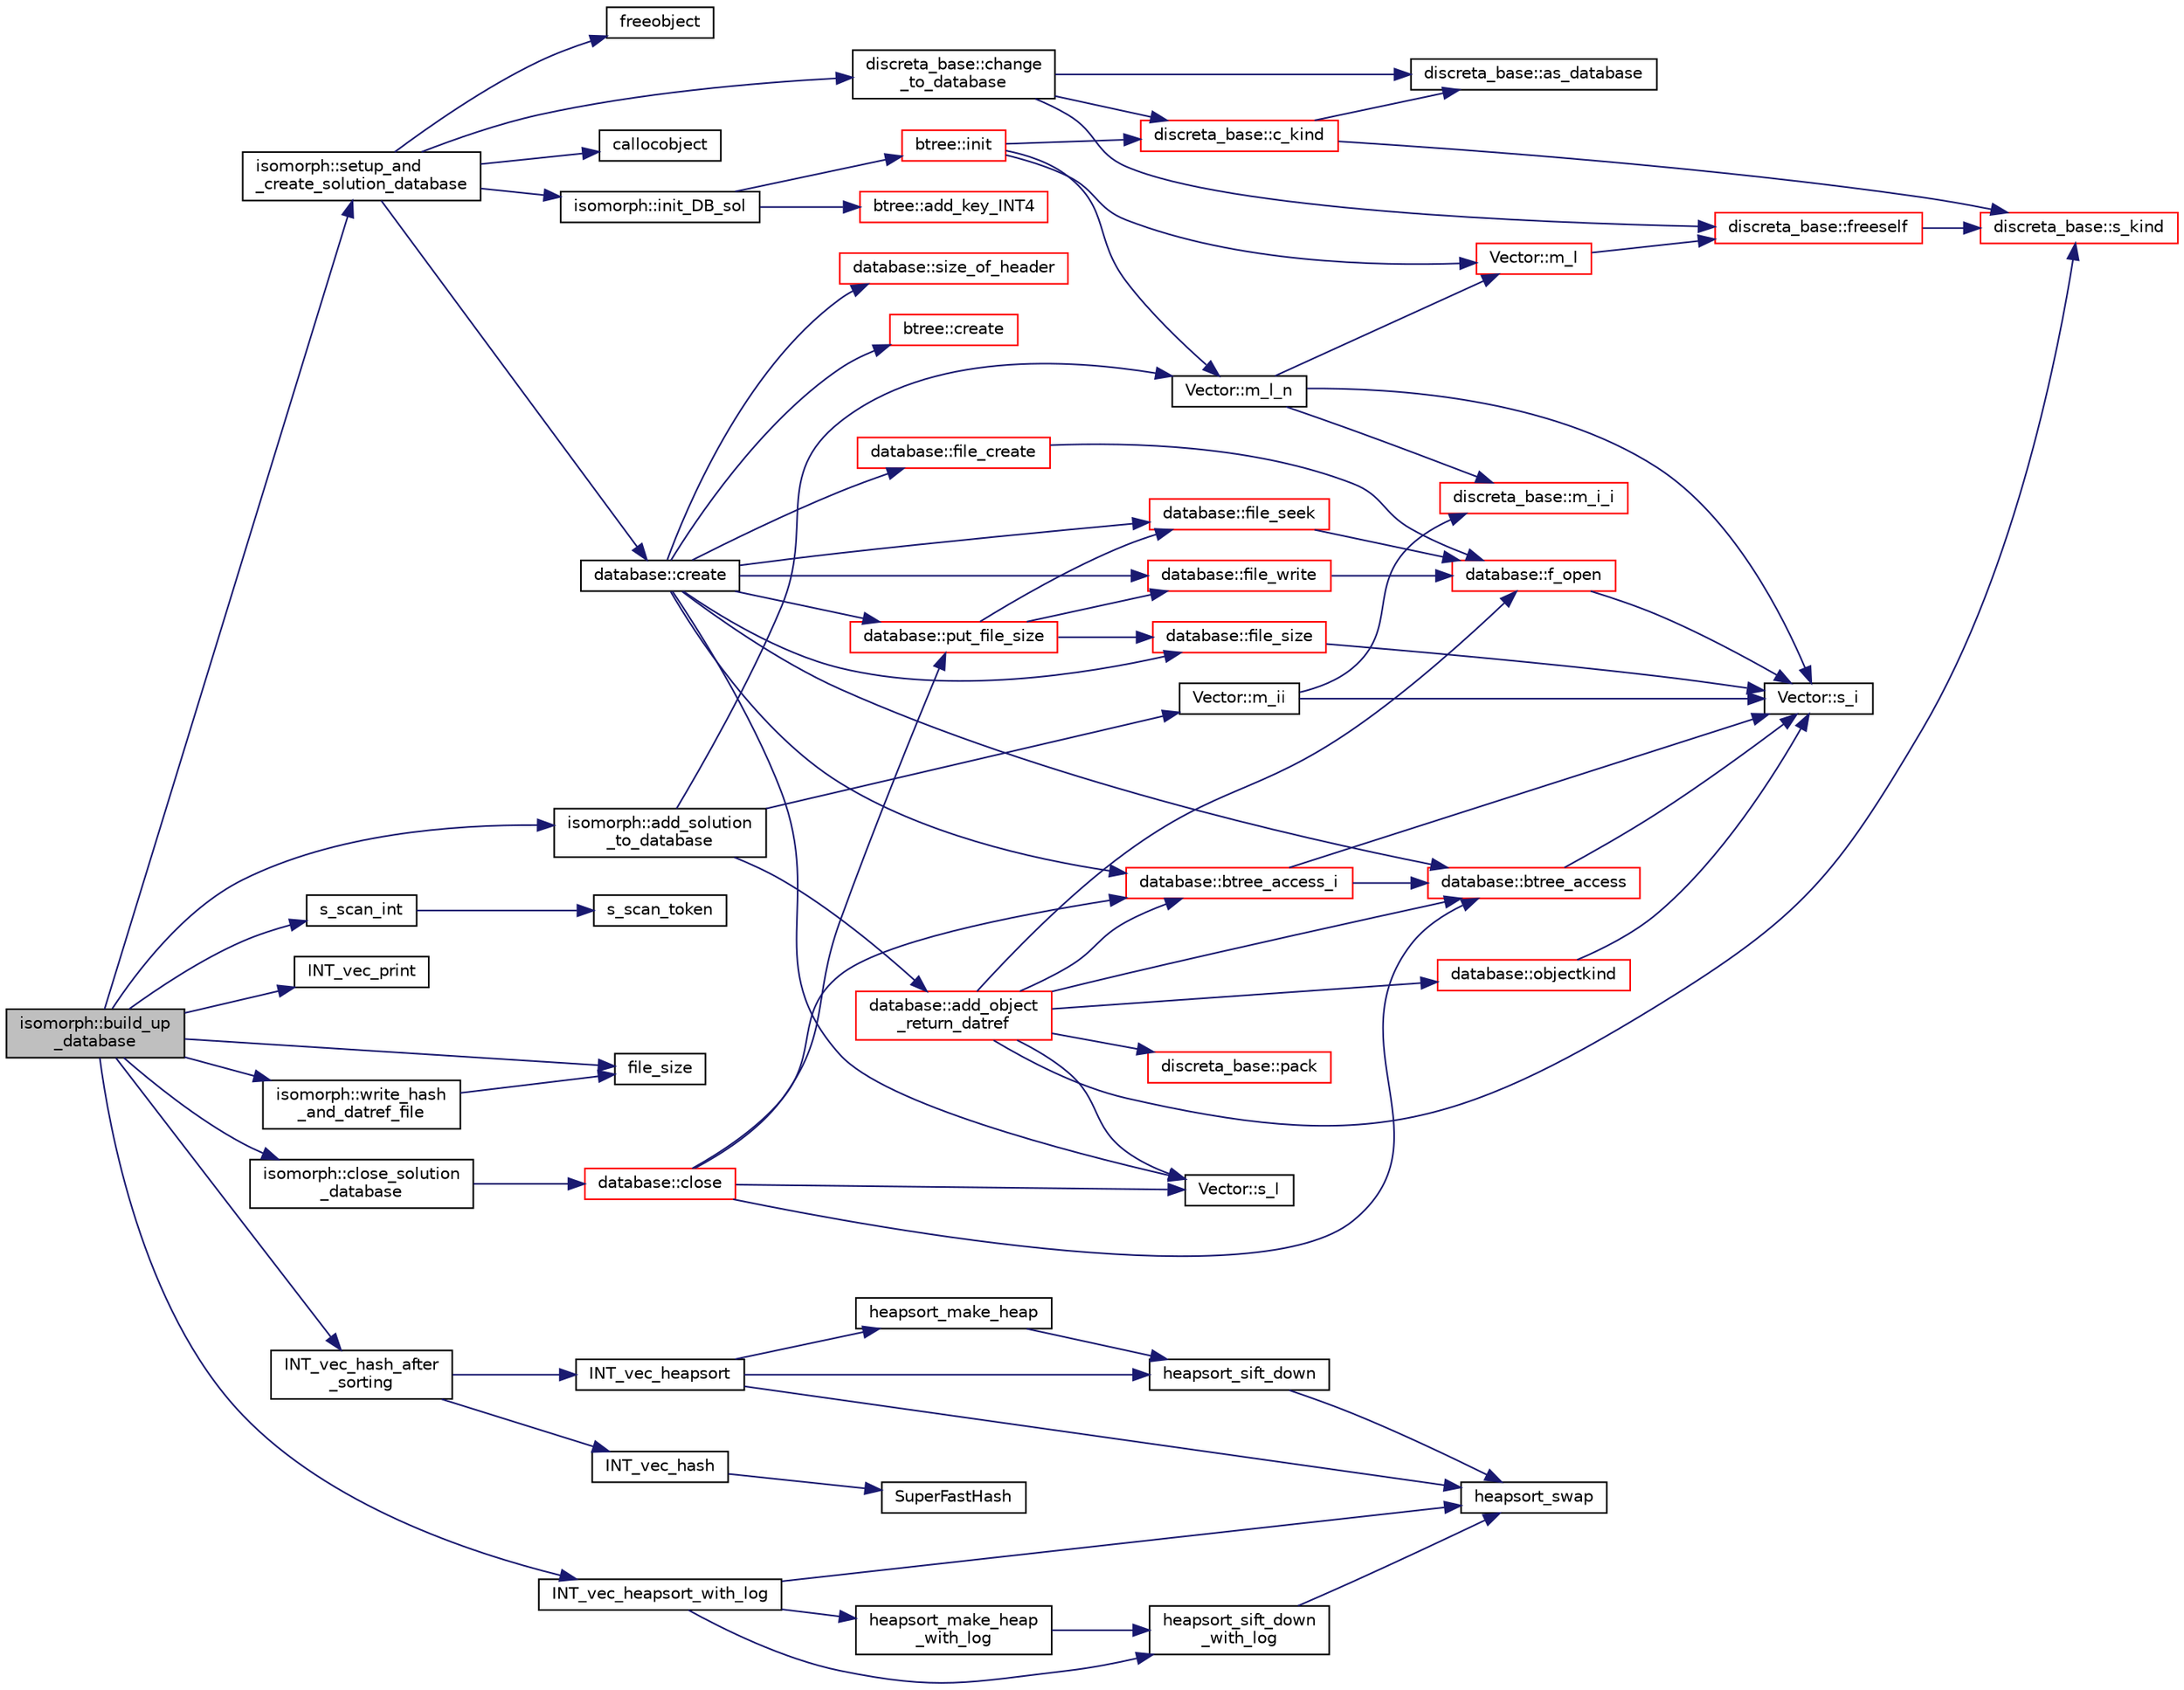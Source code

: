 digraph "isomorph::build_up_database"
{
  edge [fontname="Helvetica",fontsize="10",labelfontname="Helvetica",labelfontsize="10"];
  node [fontname="Helvetica",fontsize="10",shape=record];
  rankdir="LR";
  Node423 [label="isomorph::build_up\l_database",height=0.2,width=0.4,color="black", fillcolor="grey75", style="filled", fontcolor="black"];
  Node423 -> Node424 [color="midnightblue",fontsize="10",style="solid",fontname="Helvetica"];
  Node424 [label="isomorph::setup_and\l_create_solution_database",height=0.2,width=0.4,color="black", fillcolor="white", style="filled",URL="$d3/d5f/classisomorph.html#a810a22dfde3c43272107c743ec819b0e"];
  Node424 -> Node425 [color="midnightblue",fontsize="10",style="solid",fontname="Helvetica"];
  Node425 [label="freeobject",height=0.2,width=0.4,color="black", fillcolor="white", style="filled",URL="$d9/d60/discreta_8h.html#a3bd8a0c7f8d0451709f6e310536ff2ae"];
  Node424 -> Node426 [color="midnightblue",fontsize="10",style="solid",fontname="Helvetica"];
  Node426 [label="callocobject",height=0.2,width=0.4,color="black", fillcolor="white", style="filled",URL="$d9/d60/discreta_8h.html#a8bbcb8338d159223714097d10e94364d"];
  Node424 -> Node427 [color="midnightblue",fontsize="10",style="solid",fontname="Helvetica"];
  Node427 [label="discreta_base::change\l_to_database",height=0.2,width=0.4,color="black", fillcolor="white", style="filled",URL="$d7/d71/classdiscreta__base.html#a9187fb1e0526e3d327b78bb19475ae40"];
  Node427 -> Node428 [color="midnightblue",fontsize="10",style="solid",fontname="Helvetica"];
  Node428 [label="discreta_base::freeself",height=0.2,width=0.4,color="red", fillcolor="white", style="filled",URL="$d7/d71/classdiscreta__base.html#a9a3c9501a562293b5667c11b9174d6e5"];
  Node428 -> Node431 [color="midnightblue",fontsize="10",style="solid",fontname="Helvetica"];
  Node431 [label="discreta_base::s_kind",height=0.2,width=0.4,color="red", fillcolor="white", style="filled",URL="$d7/d71/classdiscreta__base.html#a8a830025c74adbbc3362418a7c2ba157"];
  Node427 -> Node476 [color="midnightblue",fontsize="10",style="solid",fontname="Helvetica"];
  Node476 [label="discreta_base::c_kind",height=0.2,width=0.4,color="red", fillcolor="white", style="filled",URL="$d7/d71/classdiscreta__base.html#adc2ff61589c2d083688e7a43f333cb62"];
  Node476 -> Node468 [color="midnightblue",fontsize="10",style="solid",fontname="Helvetica"];
  Node468 [label="discreta_base::as_database",height=0.2,width=0.4,color="black", fillcolor="white", style="filled",URL="$d7/d71/classdiscreta__base.html#ab055d39d58210a2b03ba3d33703b09a9"];
  Node476 -> Node431 [color="midnightblue",fontsize="10",style="solid",fontname="Helvetica"];
  Node427 -> Node468 [color="midnightblue",fontsize="10",style="solid",fontname="Helvetica"];
  Node424 -> Node499 [color="midnightblue",fontsize="10",style="solid",fontname="Helvetica"];
  Node499 [label="isomorph::init_DB_sol",height=0.2,width=0.4,color="black", fillcolor="white", style="filled",URL="$d3/d5f/classisomorph.html#afd8d8a546fa9a7bc6f211b216e291039"];
  Node499 -> Node500 [color="midnightblue",fontsize="10",style="solid",fontname="Helvetica"];
  Node500 [label="btree::init",height=0.2,width=0.4,color="red", fillcolor="white", style="filled",URL="$dd/db0/classbtree.html#a3c88706e9886f1f9bc142b511aeab642"];
  Node500 -> Node501 [color="midnightblue",fontsize="10",style="solid",fontname="Helvetica"];
  Node501 [label="Vector::m_l_n",height=0.2,width=0.4,color="black", fillcolor="white", style="filled",URL="$d5/db2/class_vector.html#a5c7c126e6266ecdc832c5ce5bc1cca2f"];
  Node501 -> Node502 [color="midnightblue",fontsize="10",style="solid",fontname="Helvetica"];
  Node502 [label="Vector::m_l",height=0.2,width=0.4,color="red", fillcolor="white", style="filled",URL="$d5/db2/class_vector.html#a00f5520c2a6b4f5282a1a8bcf8ea74eb"];
  Node502 -> Node428 [color="midnightblue",fontsize="10",style="solid",fontname="Helvetica"];
  Node501 -> Node493 [color="midnightblue",fontsize="10",style="solid",fontname="Helvetica"];
  Node493 [label="Vector::s_i",height=0.2,width=0.4,color="black", fillcolor="white", style="filled",URL="$d5/db2/class_vector.html#a1c4fe1752523df8119f70dd550244871"];
  Node501 -> Node504 [color="midnightblue",fontsize="10",style="solid",fontname="Helvetica"];
  Node504 [label="discreta_base::m_i_i",height=0.2,width=0.4,color="red", fillcolor="white", style="filled",URL="$d7/d71/classdiscreta__base.html#aa231464a9d4bc233f66608021c9ad997"];
  Node500 -> Node476 [color="midnightblue",fontsize="10",style="solid",fontname="Helvetica"];
  Node500 -> Node502 [color="midnightblue",fontsize="10",style="solid",fontname="Helvetica"];
  Node499 -> Node522 [color="midnightblue",fontsize="10",style="solid",fontname="Helvetica"];
  Node522 [label="btree::add_key_INT4",height=0.2,width=0.4,color="red", fillcolor="white", style="filled",URL="$dd/db0/classbtree.html#a4c42710e5f8cb4e3991d591fe2ae6f42"];
  Node424 -> Node537 [color="midnightblue",fontsize="10",style="solid",fontname="Helvetica"];
  Node537 [label="database::create",height=0.2,width=0.4,color="black", fillcolor="white", style="filled",URL="$db/d72/classdatabase.html#a41d486156468426370c803bea3976cf1"];
  Node537 -> Node538 [color="midnightblue",fontsize="10",style="solid",fontname="Helvetica"];
  Node538 [label="database::size_of_header",height=0.2,width=0.4,color="red", fillcolor="white", style="filled",URL="$db/d72/classdatabase.html#a06a4fb255387e8bac32d98d365a90019"];
  Node537 -> Node540 [color="midnightblue",fontsize="10",style="solid",fontname="Helvetica"];
  Node540 [label="database::file_create",height=0.2,width=0.4,color="red", fillcolor="white", style="filled",URL="$db/d72/classdatabase.html#afffc9413d00af2e69d9852773a2eb344"];
  Node540 -> Node545 [color="midnightblue",fontsize="10",style="solid",fontname="Helvetica"];
  Node545 [label="database::f_open",height=0.2,width=0.4,color="red", fillcolor="white", style="filled",URL="$db/d72/classdatabase.html#a2cac52c70b09d1a6771bddab2220b3e7"];
  Node545 -> Node493 [color="midnightblue",fontsize="10",style="solid",fontname="Helvetica"];
  Node537 -> Node546 [color="midnightblue",fontsize="10",style="solid",fontname="Helvetica"];
  Node546 [label="database::file_size",height=0.2,width=0.4,color="red", fillcolor="white", style="filled",URL="$db/d72/classdatabase.html#a8547ac1fa93cdcd8ec464cac1ec24c5d"];
  Node546 -> Node493 [color="midnightblue",fontsize="10",style="solid",fontname="Helvetica"];
  Node537 -> Node547 [color="midnightblue",fontsize="10",style="solid",fontname="Helvetica"];
  Node547 [label="database::file_seek",height=0.2,width=0.4,color="red", fillcolor="white", style="filled",URL="$db/d72/classdatabase.html#a67ff377651f4ac089241ebff60e17ed6"];
  Node547 -> Node545 [color="midnightblue",fontsize="10",style="solid",fontname="Helvetica"];
  Node537 -> Node548 [color="midnightblue",fontsize="10",style="solid",fontname="Helvetica"];
  Node548 [label="database::file_write",height=0.2,width=0.4,color="red", fillcolor="white", style="filled",URL="$db/d72/classdatabase.html#a42d32ba51ad8ccd2a0adfd1a147f6230"];
  Node548 -> Node545 [color="midnightblue",fontsize="10",style="solid",fontname="Helvetica"];
  Node537 -> Node549 [color="midnightblue",fontsize="10",style="solid",fontname="Helvetica"];
  Node549 [label="database::put_file_size",height=0.2,width=0.4,color="red", fillcolor="white", style="filled",URL="$db/d72/classdatabase.html#a3490df2b9feac3d2cfab8a5d00033ab4"];
  Node549 -> Node547 [color="midnightblue",fontsize="10",style="solid",fontname="Helvetica"];
  Node549 -> Node546 [color="midnightblue",fontsize="10",style="solid",fontname="Helvetica"];
  Node549 -> Node548 [color="midnightblue",fontsize="10",style="solid",fontname="Helvetica"];
  Node537 -> Node551 [color="midnightblue",fontsize="10",style="solid",fontname="Helvetica"];
  Node551 [label="database::btree_access",height=0.2,width=0.4,color="red", fillcolor="white", style="filled",URL="$db/d72/classdatabase.html#a30109ba5488b06111439f887fc1ac499"];
  Node551 -> Node493 [color="midnightblue",fontsize="10",style="solid",fontname="Helvetica"];
  Node537 -> Node533 [color="midnightblue",fontsize="10",style="solid",fontname="Helvetica"];
  Node533 [label="Vector::s_l",height=0.2,width=0.4,color="black", fillcolor="white", style="filled",URL="$d5/db2/class_vector.html#ad2dc082288f858d22a528832289e0704"];
  Node537 -> Node552 [color="midnightblue",fontsize="10",style="solid",fontname="Helvetica"];
  Node552 [label="database::btree_access_i",height=0.2,width=0.4,color="red", fillcolor="white", style="filled",URL="$db/d72/classdatabase.html#a215047d1b32b8bd54f91a7bdca168eee"];
  Node552 -> Node551 [color="midnightblue",fontsize="10",style="solid",fontname="Helvetica"];
  Node552 -> Node493 [color="midnightblue",fontsize="10",style="solid",fontname="Helvetica"];
  Node537 -> Node553 [color="midnightblue",fontsize="10",style="solid",fontname="Helvetica"];
  Node553 [label="btree::create",height=0.2,width=0.4,color="red", fillcolor="white", style="filled",URL="$dd/db0/classbtree.html#ae46050f7dc1057d21cddcd6b2e3496d9"];
  Node423 -> Node561 [color="midnightblue",fontsize="10",style="solid",fontname="Helvetica"];
  Node561 [label="file_size",height=0.2,width=0.4,color="black", fillcolor="white", style="filled",URL="$df/dbf/sajeeb_8_c.html#a5c37cf5785204b6e9adf647dc14d0e50"];
  Node423 -> Node562 [color="midnightblue",fontsize="10",style="solid",fontname="Helvetica"];
  Node562 [label="s_scan_int",height=0.2,width=0.4,color="black", fillcolor="white", style="filled",URL="$d5/db4/io__and__os_8h.html#ab43cab8ae063700a2fc82113b69eea5f"];
  Node562 -> Node563 [color="midnightblue",fontsize="10",style="solid",fontname="Helvetica"];
  Node563 [label="s_scan_token",height=0.2,width=0.4,color="black", fillcolor="white", style="filled",URL="$d4/d74/util_8_c.html#a8d1a4ad92d09138f7a1a7e389469ed45"];
  Node423 -> Node564 [color="midnightblue",fontsize="10",style="solid",fontname="Helvetica"];
  Node564 [label="INT_vec_print",height=0.2,width=0.4,color="black", fillcolor="white", style="filled",URL="$df/dbf/sajeeb_8_c.html#a79a5901af0b47dd0d694109543c027fe"];
  Node423 -> Node565 [color="midnightblue",fontsize="10",style="solid",fontname="Helvetica"];
  Node565 [label="INT_vec_hash_after\l_sorting",height=0.2,width=0.4,color="black", fillcolor="white", style="filled",URL="$d5/db4/io__and__os_8h.html#aeafeac33912863498dad1e3c222d54b7"];
  Node565 -> Node566 [color="midnightblue",fontsize="10",style="solid",fontname="Helvetica"];
  Node566 [label="INT_vec_heapsort",height=0.2,width=0.4,color="black", fillcolor="white", style="filled",URL="$d5/de2/foundations_2data__structures_2data__structures_8h.html#a3590ad9987f801fbfc94634300182f39"];
  Node566 -> Node567 [color="midnightblue",fontsize="10",style="solid",fontname="Helvetica"];
  Node567 [label="heapsort_make_heap",height=0.2,width=0.4,color="black", fillcolor="white", style="filled",URL="$d4/dd7/sorting_8_c.html#a42f24453d7d77eeb1338ebd1a13cfdbb"];
  Node567 -> Node568 [color="midnightblue",fontsize="10",style="solid",fontname="Helvetica"];
  Node568 [label="heapsort_sift_down",height=0.2,width=0.4,color="black", fillcolor="white", style="filled",URL="$d4/dd7/sorting_8_c.html#a65cbb1a6a3f01f511673705437ddc18b"];
  Node568 -> Node569 [color="midnightblue",fontsize="10",style="solid",fontname="Helvetica"];
  Node569 [label="heapsort_swap",height=0.2,width=0.4,color="black", fillcolor="white", style="filled",URL="$d4/dd7/sorting_8_c.html#a8f048362e6065297b19b6975bcbbfcc6"];
  Node566 -> Node569 [color="midnightblue",fontsize="10",style="solid",fontname="Helvetica"];
  Node566 -> Node568 [color="midnightblue",fontsize="10",style="solid",fontname="Helvetica"];
  Node565 -> Node570 [color="midnightblue",fontsize="10",style="solid",fontname="Helvetica"];
  Node570 [label="INT_vec_hash",height=0.2,width=0.4,color="black", fillcolor="white", style="filled",URL="$d4/d74/util_8_c.html#a2c14b1034b07b03b4df943066edeb99f"];
  Node570 -> Node571 [color="midnightblue",fontsize="10",style="solid",fontname="Helvetica"];
  Node571 [label="SuperFastHash",height=0.2,width=0.4,color="black", fillcolor="white", style="filled",URL="$d5/de2/foundations_2data__structures_2data__structures_8h.html#a11d69a8cb5ac90dfb13d2e25df8eb1ce"];
  Node423 -> Node572 [color="midnightblue",fontsize="10",style="solid",fontname="Helvetica"];
  Node572 [label="isomorph::add_solution\l_to_database",height=0.2,width=0.4,color="black", fillcolor="white", style="filled",URL="$d3/d5f/classisomorph.html#a18fee606dcd59d50cee898770d01dbc8"];
  Node572 -> Node501 [color="midnightblue",fontsize="10",style="solid",fontname="Helvetica"];
  Node572 -> Node573 [color="midnightblue",fontsize="10",style="solid",fontname="Helvetica"];
  Node573 [label="Vector::m_ii",height=0.2,width=0.4,color="black", fillcolor="white", style="filled",URL="$d5/db2/class_vector.html#aa6a97eabb43f192a47947f4f6acbb04d"];
  Node573 -> Node493 [color="midnightblue",fontsize="10",style="solid",fontname="Helvetica"];
  Node573 -> Node504 [color="midnightblue",fontsize="10",style="solid",fontname="Helvetica"];
  Node572 -> Node574 [color="midnightblue",fontsize="10",style="solid",fontname="Helvetica"];
  Node574 [label="database::add_object\l_return_datref",height=0.2,width=0.4,color="red", fillcolor="white", style="filled",URL="$db/d72/classdatabase.html#a6b0c2e6ebb9938c57ce826647ed1ad40"];
  Node574 -> Node545 [color="midnightblue",fontsize="10",style="solid",fontname="Helvetica"];
  Node574 -> Node431 [color="midnightblue",fontsize="10",style="solid",fontname="Helvetica"];
  Node574 -> Node575 [color="midnightblue",fontsize="10",style="solid",fontname="Helvetica"];
  Node575 [label="database::objectkind",height=0.2,width=0.4,color="red", fillcolor="white", style="filled",URL="$db/d72/classdatabase.html#a5b9b82f6cd851fb8826ed68085233c2d"];
  Node575 -> Node493 [color="midnightblue",fontsize="10",style="solid",fontname="Helvetica"];
  Node574 -> Node576 [color="midnightblue",fontsize="10",style="solid",fontname="Helvetica"];
  Node576 [label="discreta_base::pack",height=0.2,width=0.4,color="red", fillcolor="white", style="filled",URL="$d7/d71/classdiscreta__base.html#aca663109cfebec3214b8f55a1234b3a1"];
  Node574 -> Node551 [color="midnightblue",fontsize="10",style="solid",fontname="Helvetica"];
  Node574 -> Node533 [color="midnightblue",fontsize="10",style="solid",fontname="Helvetica"];
  Node574 -> Node552 [color="midnightblue",fontsize="10",style="solid",fontname="Helvetica"];
  Node423 -> Node610 [color="midnightblue",fontsize="10",style="solid",fontname="Helvetica"];
  Node610 [label="isomorph::write_hash\l_and_datref_file",height=0.2,width=0.4,color="black", fillcolor="white", style="filled",URL="$d3/d5f/classisomorph.html#ad4807ab9c5da6368407eb33e1767c6dd"];
  Node610 -> Node561 [color="midnightblue",fontsize="10",style="solid",fontname="Helvetica"];
  Node423 -> Node611 [color="midnightblue",fontsize="10",style="solid",fontname="Helvetica"];
  Node611 [label="INT_vec_heapsort_with_log",height=0.2,width=0.4,color="black", fillcolor="white", style="filled",URL="$d5/de2/foundations_2data__structures_2data__structures_8h.html#a9d838c341cd204ed79499960a8ed393d"];
  Node611 -> Node612 [color="midnightblue",fontsize="10",style="solid",fontname="Helvetica"];
  Node612 [label="heapsort_make_heap\l_with_log",height=0.2,width=0.4,color="black", fillcolor="white", style="filled",URL="$d4/dd7/sorting_8_c.html#a100d0747647500480fe5dc76ff98cee5"];
  Node612 -> Node613 [color="midnightblue",fontsize="10",style="solid",fontname="Helvetica"];
  Node613 [label="heapsort_sift_down\l_with_log",height=0.2,width=0.4,color="black", fillcolor="white", style="filled",URL="$d4/dd7/sorting_8_c.html#ac7af225fae479a93d6957f79734ba2a6"];
  Node613 -> Node569 [color="midnightblue",fontsize="10",style="solid",fontname="Helvetica"];
  Node611 -> Node569 [color="midnightblue",fontsize="10",style="solid",fontname="Helvetica"];
  Node611 -> Node613 [color="midnightblue",fontsize="10",style="solid",fontname="Helvetica"];
  Node423 -> Node614 [color="midnightblue",fontsize="10",style="solid",fontname="Helvetica"];
  Node614 [label="isomorph::close_solution\l_database",height=0.2,width=0.4,color="black", fillcolor="white", style="filled",URL="$d3/d5f/classisomorph.html#a4219716e51f60288361e06dd0e91810b"];
  Node614 -> Node615 [color="midnightblue",fontsize="10",style="solid",fontname="Helvetica"];
  Node615 [label="database::close",height=0.2,width=0.4,color="red", fillcolor="white", style="filled",URL="$db/d72/classdatabase.html#acdc74d15f711cab1c165989723d45caf"];
  Node615 -> Node549 [color="midnightblue",fontsize="10",style="solid",fontname="Helvetica"];
  Node615 -> Node551 [color="midnightblue",fontsize="10",style="solid",fontname="Helvetica"];
  Node615 -> Node533 [color="midnightblue",fontsize="10",style="solid",fontname="Helvetica"];
  Node615 -> Node552 [color="midnightblue",fontsize="10",style="solid",fontname="Helvetica"];
}
